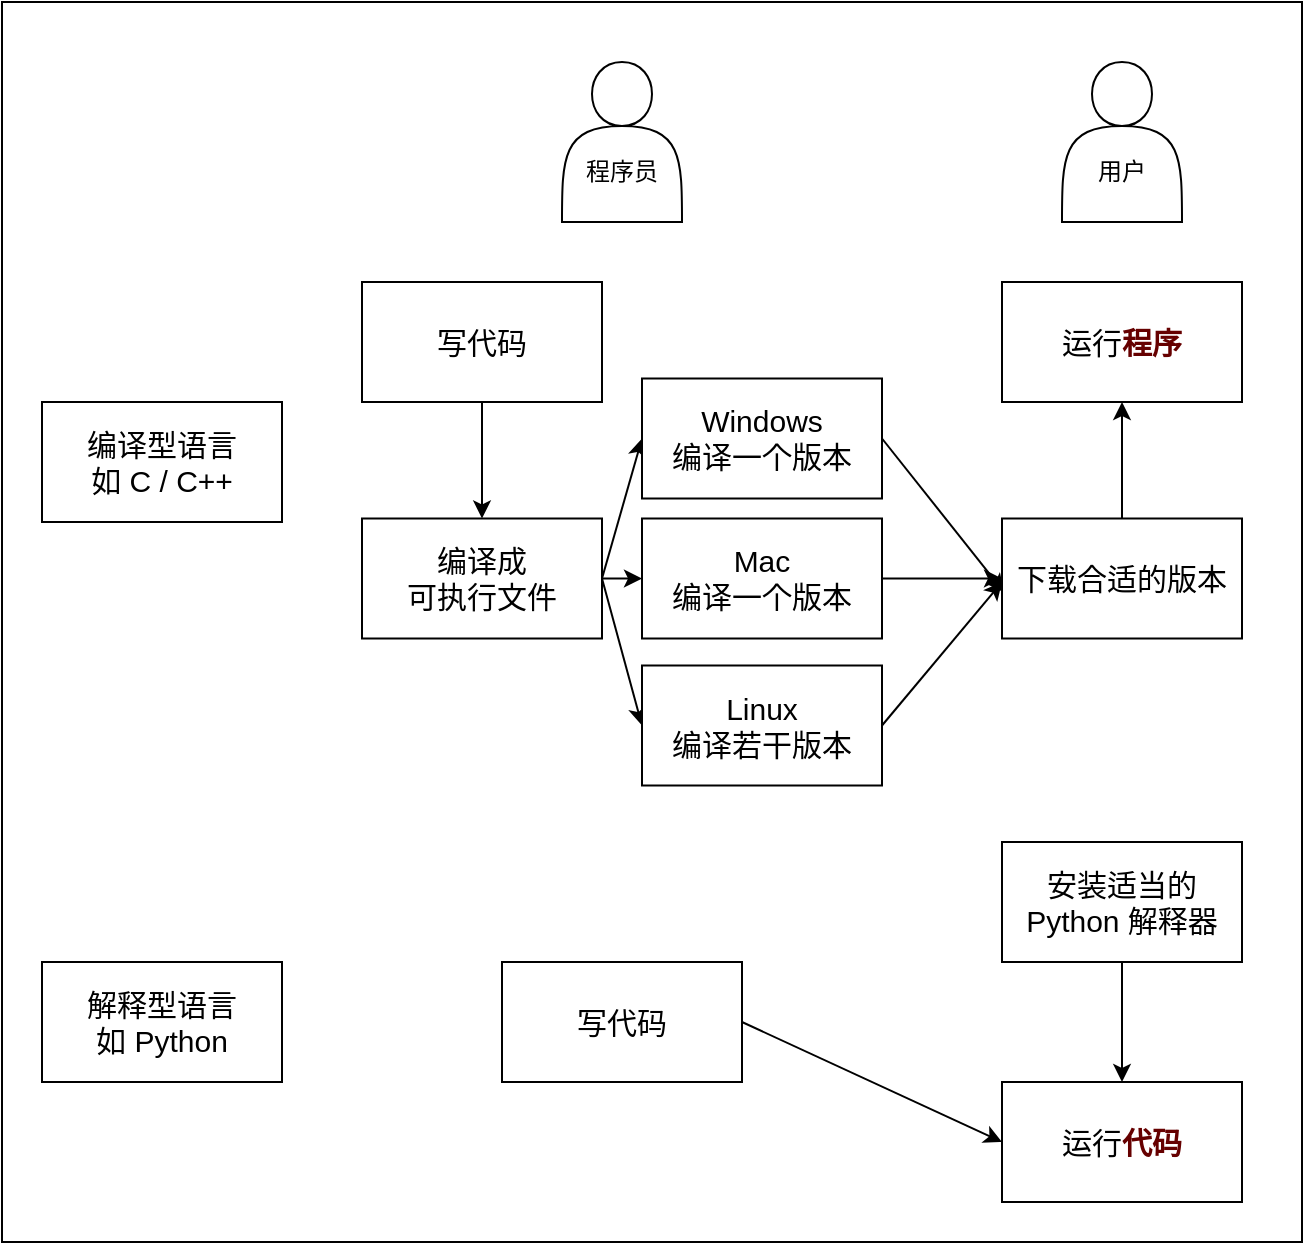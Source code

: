 <mxfile>
    <diagram id="KsTuSB7g7Df1m90gQilt" name="Page-1">
        <mxGraphModel dx="966" dy="734" grid="1" gridSize="10" guides="1" tooltips="1" connect="1" arrows="1" fold="1" page="1" pageScale="1" pageWidth="1169" pageHeight="827" math="0" shadow="0">
            <root>
                <mxCell id="0"/>
                <mxCell id="1" parent="0"/>
                <mxCell id="27" value="" style="rounded=0;whiteSpace=wrap;html=1;fontSize=15;" vertex="1" parent="1">
                    <mxGeometry x="40" y="70" width="650" height="620" as="geometry"/>
                </mxCell>
                <mxCell id="2" value="&lt;br&gt;&lt;br&gt;程序员" style="shape=actor;whiteSpace=wrap;html=1;" vertex="1" parent="1">
                    <mxGeometry x="320" y="100" width="60" height="80" as="geometry"/>
                </mxCell>
                <mxCell id="4" value="&lt;br&gt;&lt;br&gt;用户" style="shape=actor;whiteSpace=wrap;html=1;" vertex="1" parent="1">
                    <mxGeometry x="570" y="100" width="60" height="80" as="geometry"/>
                </mxCell>
                <mxCell id="9" style="edgeStyle=none;html=1;exitX=0.5;exitY=1;exitDx=0;exitDy=0;entryX=0.5;entryY=0;entryDx=0;entryDy=0;fontSize=15;" edge="1" parent="1" source="5" target="8">
                    <mxGeometry relative="1" as="geometry"/>
                </mxCell>
                <mxCell id="5" value="写代码" style="rounded=0;whiteSpace=wrap;html=1;fontSize=15;" vertex="1" parent="1">
                    <mxGeometry x="220" y="210" width="120" height="60" as="geometry"/>
                </mxCell>
                <mxCell id="6" value="编译型语言&lt;br&gt;如 C / C++" style="rounded=0;whiteSpace=wrap;html=1;fontSize=15;" vertex="1" parent="1">
                    <mxGeometry x="60" y="270" width="120" height="60" as="geometry"/>
                </mxCell>
                <mxCell id="7" value="解释型语言&lt;br&gt;如 Python" style="rounded=0;whiteSpace=wrap;html=1;fontSize=15;" vertex="1" parent="1">
                    <mxGeometry x="60" y="550" width="120" height="60" as="geometry"/>
                </mxCell>
                <mxCell id="13" style="edgeStyle=none;html=1;exitX=1;exitY=0.5;exitDx=0;exitDy=0;entryX=0;entryY=0.5;entryDx=0;entryDy=0;fontSize=15;" edge="1" parent="1" source="8" target="10">
                    <mxGeometry relative="1" as="geometry"/>
                </mxCell>
                <mxCell id="14" style="edgeStyle=none;html=1;exitX=1;exitY=0.5;exitDx=0;exitDy=0;entryX=0;entryY=0.5;entryDx=0;entryDy=0;fontSize=15;" edge="1" parent="1" source="8" target="11">
                    <mxGeometry relative="1" as="geometry"/>
                </mxCell>
                <mxCell id="15" style="edgeStyle=none;html=1;exitX=1;exitY=0.5;exitDx=0;exitDy=0;entryX=0;entryY=0.5;entryDx=0;entryDy=0;fontSize=15;" edge="1" parent="1" source="8" target="12">
                    <mxGeometry relative="1" as="geometry"/>
                </mxCell>
                <mxCell id="8" value="编译成&lt;br&gt;可执行文件" style="rounded=0;whiteSpace=wrap;html=1;fontSize=15;" vertex="1" parent="1">
                    <mxGeometry x="220" y="328.25" width="120" height="60" as="geometry"/>
                </mxCell>
                <mxCell id="17" style="edgeStyle=none;html=1;exitX=1;exitY=0.5;exitDx=0;exitDy=0;entryX=0.009;entryY=0.615;entryDx=0;entryDy=0;entryPerimeter=0;fontSize=15;" edge="1" parent="1" source="10" target="16">
                    <mxGeometry relative="1" as="geometry"/>
                </mxCell>
                <mxCell id="10" value="Windows&lt;br&gt;编译一个版本" style="rounded=0;whiteSpace=wrap;html=1;fontSize=15;" vertex="1" parent="1">
                    <mxGeometry x="360" y="258.25" width="120" height="60" as="geometry"/>
                </mxCell>
                <mxCell id="18" style="edgeStyle=none;html=1;exitX=1;exitY=0.5;exitDx=0;exitDy=0;entryX=0;entryY=0.5;entryDx=0;entryDy=0;fontSize=15;" edge="1" parent="1" source="11" target="16">
                    <mxGeometry relative="1" as="geometry"/>
                </mxCell>
                <mxCell id="11" value="Mac&lt;br&gt;编译一个版本" style="rounded=0;whiteSpace=wrap;html=1;fontSize=15;" vertex="1" parent="1">
                    <mxGeometry x="360" y="328.25" width="120" height="60" as="geometry"/>
                </mxCell>
                <mxCell id="19" style="edgeStyle=none;html=1;exitX=1;exitY=0.5;exitDx=0;exitDy=0;fontSize=15;" edge="1" parent="1" source="12">
                    <mxGeometry relative="1" as="geometry">
                        <mxPoint x="540" y="360" as="targetPoint"/>
                    </mxGeometry>
                </mxCell>
                <mxCell id="12" value="Linux&lt;br&gt;编译若干版本" style="rounded=0;whiteSpace=wrap;html=1;fontSize=15;" vertex="1" parent="1">
                    <mxGeometry x="360" y="401.75" width="120" height="60" as="geometry"/>
                </mxCell>
                <mxCell id="21" style="edgeStyle=none;html=1;exitX=0.5;exitY=0;exitDx=0;exitDy=0;entryX=0.5;entryY=1;entryDx=0;entryDy=0;fontSize=15;" edge="1" parent="1" source="16" target="20">
                    <mxGeometry relative="1" as="geometry"/>
                </mxCell>
                <mxCell id="16" value="下载合适的版本" style="rounded=0;whiteSpace=wrap;html=1;fontSize=15;" vertex="1" parent="1">
                    <mxGeometry x="540" y="328.25" width="120" height="60" as="geometry"/>
                </mxCell>
                <mxCell id="20" value="运行&lt;b&gt;&lt;font color=&quot;#660000&quot;&gt;程序&lt;/font&gt;&lt;/b&gt;" style="rounded=0;whiteSpace=wrap;html=1;fontSize=15;" vertex="1" parent="1">
                    <mxGeometry x="540" y="210" width="120" height="60" as="geometry"/>
                </mxCell>
                <mxCell id="26" style="edgeStyle=none;html=1;exitX=1;exitY=0.5;exitDx=0;exitDy=0;entryX=0;entryY=0.5;entryDx=0;entryDy=0;fontSize=15;" edge="1" parent="1" source="22" target="24">
                    <mxGeometry relative="1" as="geometry"/>
                </mxCell>
                <mxCell id="22" value="写代码" style="rounded=0;whiteSpace=wrap;html=1;fontSize=15;" vertex="1" parent="1">
                    <mxGeometry x="290" y="550" width="120" height="60" as="geometry"/>
                </mxCell>
                <mxCell id="25" style="edgeStyle=none;html=1;exitX=0.5;exitY=1;exitDx=0;exitDy=0;entryX=0.5;entryY=0;entryDx=0;entryDy=0;fontSize=15;" edge="1" parent="1" source="23" target="24">
                    <mxGeometry relative="1" as="geometry"/>
                </mxCell>
                <mxCell id="23" value="安装适当的&lt;br&gt;Python 解释器" style="rounded=0;whiteSpace=wrap;html=1;fontSize=15;" vertex="1" parent="1">
                    <mxGeometry x="540" y="490" width="120" height="60" as="geometry"/>
                </mxCell>
                <mxCell id="24" value="运行&lt;b&gt;&lt;font color=&quot;#660000&quot;&gt;代码&lt;/font&gt;&lt;/b&gt;" style="rounded=0;whiteSpace=wrap;html=1;fontSize=15;" vertex="1" parent="1">
                    <mxGeometry x="540" y="610" width="120" height="60" as="geometry"/>
                </mxCell>
            </root>
        </mxGraphModel>
    </diagram>
</mxfile>